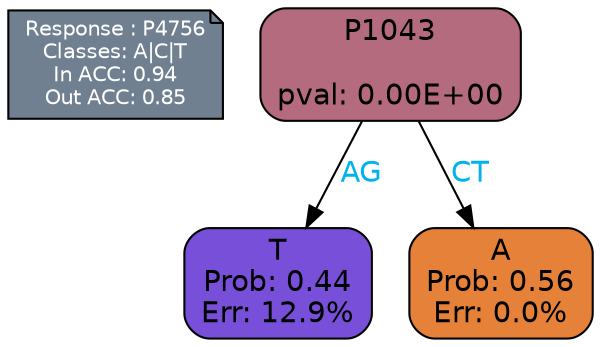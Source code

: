 digraph Tree {
node [shape=box, style="filled, rounded", color="black", fontname=helvetica] ;
graph [ranksep=equally, splines=polylines, bgcolor=transparent, dpi=600] ;
edge [fontname=helvetica] ;
LEGEND [label="Response : P4756
Classes: A|C|T
In ACC: 0.94
Out ACC: 0.85
",shape=note,align=left,style=filled,fillcolor="slategray",fontcolor="white",fontsize=10];1 [label="P1043

pval: 0.00E+00", fillcolor="#b56b7e"] ;
2 [label="T
Prob: 0.44
Err: 12.9%", fillcolor="#774fd8"] ;
3 [label="A
Prob: 0.56
Err: 0.0%", fillcolor="#e58139"] ;
1 -> 2 [label="AG",fontcolor=deepskyblue2] ;
1 -> 3 [label="CT",fontcolor=deepskyblue2] ;
{rank = same; 2;3;}{rank = same; LEGEND;1;}}